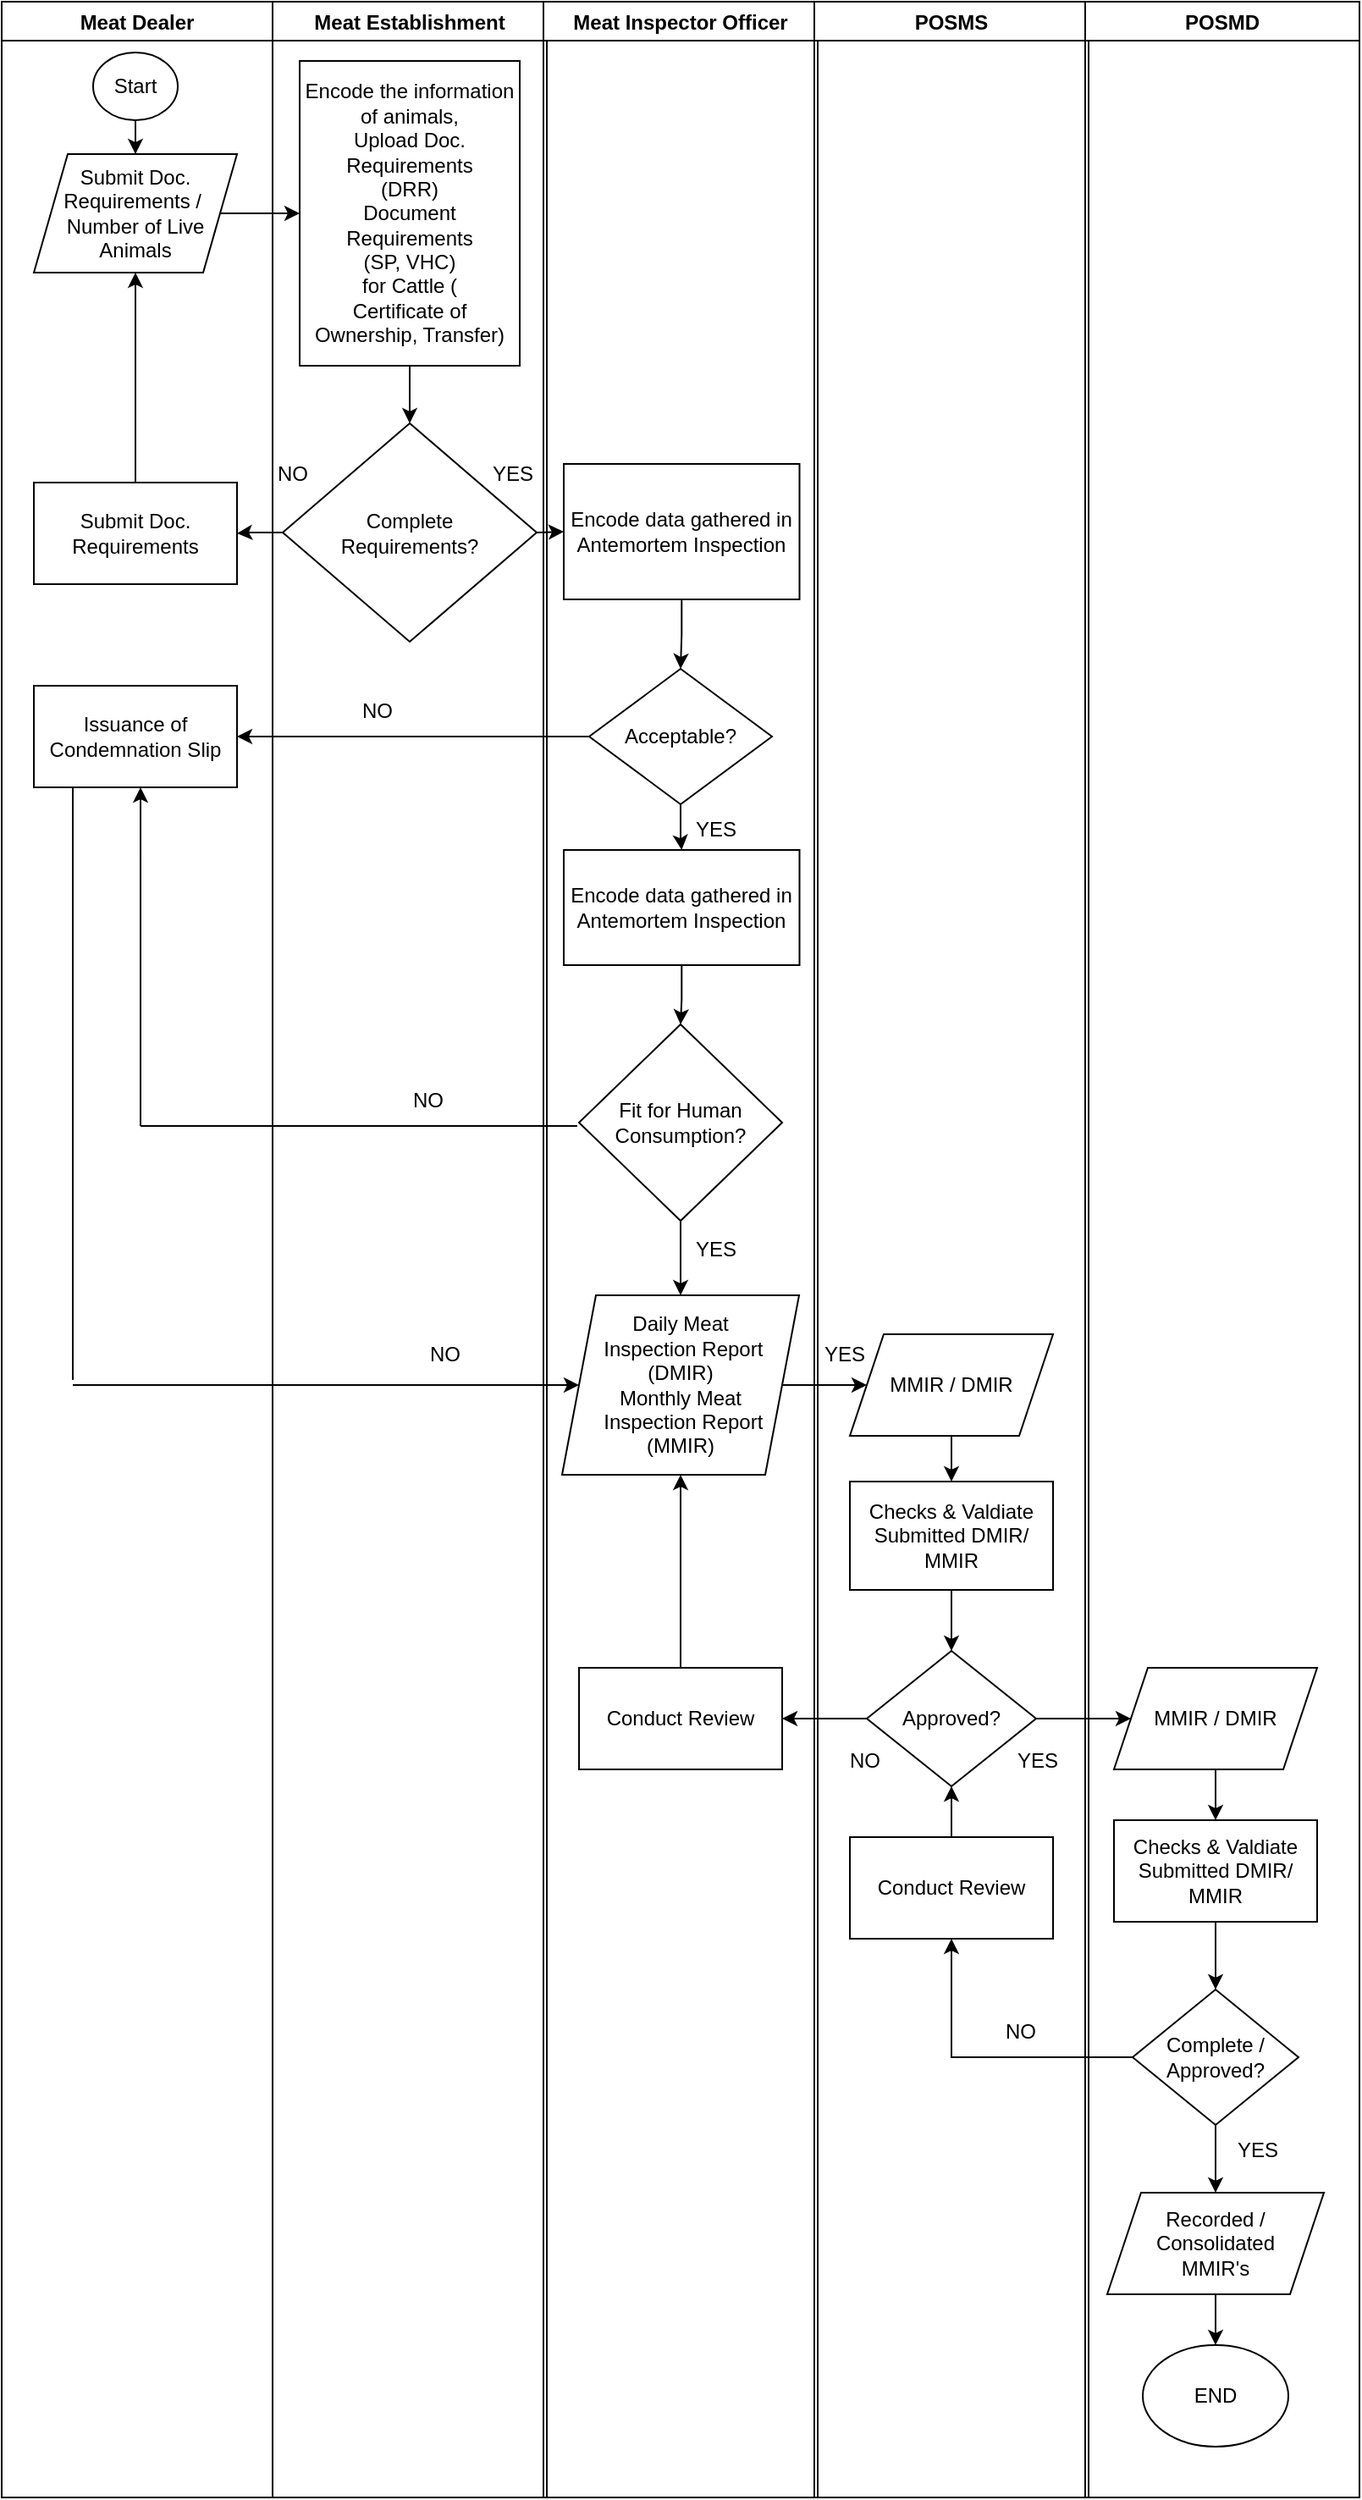 <mxfile version="16.5.1" type="device"><diagram id="o-DdV7JBeJAuKxTUMJWM" name="Page-1"><mxGraphModel dx="2522" dy="553" grid="1" gridSize="10" guides="1" tooltips="1" connect="1" arrows="1" fold="1" page="1" pageScale="1" pageWidth="827" pageHeight="1169" math="0" shadow="0"><root><mxCell id="0"/><mxCell id="1" parent="0"/><mxCell id="oV2qGXbjazfIhU6ZV-aJ-1" value="Meat Dealer" style="swimlane;startSize=23;" parent="1" vertex="1"><mxGeometry x="-1642" y="16" width="160" height="1474" as="geometry"/></mxCell><mxCell id="oV2qGXbjazfIhU6ZV-aJ-2" value="Submit Doc. Requirements /&amp;nbsp; Number of Live Animals" style="shape=parallelogram;perimeter=parallelogramPerimeter;whiteSpace=wrap;html=1;fixedSize=1;" parent="oV2qGXbjazfIhU6ZV-aJ-1" vertex="1"><mxGeometry x="19" y="90" width="120" height="70" as="geometry"/></mxCell><mxCell id="oV2qGXbjazfIhU6ZV-aJ-3" value="" style="edgeStyle=orthogonalEdgeStyle;rounded=0;orthogonalLoop=1;jettySize=auto;html=1;" parent="oV2qGXbjazfIhU6ZV-aJ-1" source="oV2qGXbjazfIhU6ZV-aJ-4" target="oV2qGXbjazfIhU6ZV-aJ-2" edge="1"><mxGeometry relative="1" as="geometry"/></mxCell><mxCell id="oV2qGXbjazfIhU6ZV-aJ-4" value="Start" style="ellipse;whiteSpace=wrap;html=1;" parent="oV2qGXbjazfIhU6ZV-aJ-1" vertex="1"><mxGeometry x="54" y="30" width="50" height="40" as="geometry"/></mxCell><mxCell id="oV2qGXbjazfIhU6ZV-aJ-33" value="Submit Doc. Requirements" style="whiteSpace=wrap;html=1;rounded=0;" parent="oV2qGXbjazfIhU6ZV-aJ-1" vertex="1"><mxGeometry x="19" y="284" width="120" height="60" as="geometry"/></mxCell><mxCell id="oV2qGXbjazfIhU6ZV-aJ-35" value="" style="endArrow=classic;html=1;rounded=0;exitX=0.5;exitY=0;exitDx=0;exitDy=0;entryX=0.5;entryY=1;entryDx=0;entryDy=0;" parent="oV2qGXbjazfIhU6ZV-aJ-1" source="oV2qGXbjazfIhU6ZV-aJ-33" target="oV2qGXbjazfIhU6ZV-aJ-2" edge="1"><mxGeometry width="50" height="50" relative="1" as="geometry"><mxPoint x="272" y="244" as="sourcePoint"/><mxPoint x="322" y="194" as="targetPoint"/></mxGeometry></mxCell><mxCell id="oV2qGXbjazfIhU6ZV-aJ-29" value="Issuance of Condemnation Slip" style="rounded=0;whiteSpace=wrap;html=1;" parent="oV2qGXbjazfIhU6ZV-aJ-1" vertex="1"><mxGeometry x="19.004" y="404" width="120" height="60" as="geometry"/></mxCell><mxCell id="oV2qGXbjazfIhU6ZV-aJ-6" value="Meat Establishment" style="swimlane;" parent="1" vertex="1"><mxGeometry x="-1482" y="16" width="162" height="1474" as="geometry"/></mxCell><mxCell id="oV2qGXbjazfIhU6ZV-aJ-26" value="Encode the information of animals,&lt;br&gt;Upload Doc. Requirements&lt;br&gt;(DRR)&lt;br&gt;Document Requirements&lt;br&gt;(SP, VHC)&lt;br&gt;for Cattle (&lt;br&gt;Certificate of Ownership, Transfer)" style="rounded=0;whiteSpace=wrap;html=1;" parent="oV2qGXbjazfIhU6ZV-aJ-6" vertex="1"><mxGeometry x="16" y="35" width="130" height="180" as="geometry"/></mxCell><mxCell id="oV2qGXbjazfIhU6ZV-aJ-31" value="Complete &lt;br&gt;Requirements?" style="rhombus;whiteSpace=wrap;html=1;rounded=0;" parent="oV2qGXbjazfIhU6ZV-aJ-6" vertex="1"><mxGeometry x="6" y="249" width="150" height="129" as="geometry"/></mxCell><mxCell id="oV2qGXbjazfIhU6ZV-aJ-32" value="" style="edgeStyle=orthogonalEdgeStyle;rounded=0;orthogonalLoop=1;jettySize=auto;html=1;" parent="oV2qGXbjazfIhU6ZV-aJ-6" source="oV2qGXbjazfIhU6ZV-aJ-26" target="oV2qGXbjazfIhU6ZV-aJ-31" edge="1"><mxGeometry relative="1" as="geometry"/></mxCell><mxCell id="oV2qGXbjazfIhU6ZV-aJ-37" value="NO" style="text;html=1;strokeColor=none;fillColor=none;align=center;verticalAlign=middle;whiteSpace=wrap;rounded=0;" parent="oV2qGXbjazfIhU6ZV-aJ-6" vertex="1"><mxGeometry x="-18" y="264" width="60" height="30" as="geometry"/></mxCell><mxCell id="oV2qGXbjazfIhU6ZV-aJ-43" value="YES" style="text;html=1;strokeColor=none;fillColor=none;align=center;verticalAlign=middle;whiteSpace=wrap;rounded=0;" parent="oV2qGXbjazfIhU6ZV-aJ-6" vertex="1"><mxGeometry x="112" y="264" width="60" height="30" as="geometry"/></mxCell><mxCell id="oV2qGXbjazfIhU6ZV-aJ-44" value="NO" style="text;html=1;strokeColor=none;fillColor=none;align=center;verticalAlign=middle;whiteSpace=wrap;rounded=0;" parent="oV2qGXbjazfIhU6ZV-aJ-6" vertex="1"><mxGeometry x="32" y="404" width="60" height="30" as="geometry"/></mxCell><mxCell id="oV2qGXbjazfIhU6ZV-aJ-52" value="NO" style="text;html=1;strokeColor=none;fillColor=none;align=center;verticalAlign=middle;whiteSpace=wrap;rounded=0;" parent="oV2qGXbjazfIhU6ZV-aJ-6" vertex="1"><mxGeometry x="72" y="784" width="60" height="30" as="geometry"/></mxCell><mxCell id="oV2qGXbjazfIhU6ZV-aJ-51" value="" style="endArrow=none;html=1;rounded=0;exitX=0;exitY=0.5;exitDx=0;exitDy=0;" parent="oV2qGXbjazfIhU6ZV-aJ-6" edge="1"><mxGeometry width="50" height="50" relative="1" as="geometry"><mxPoint x="180" y="664" as="sourcePoint"/><mxPoint x="-78" y="664" as="targetPoint"/></mxGeometry></mxCell><mxCell id="egW-OYgxREJvaMw-_OvG-2" value="NO" style="text;html=1;strokeColor=none;fillColor=none;align=center;verticalAlign=middle;whiteSpace=wrap;rounded=0;" vertex="1" parent="oV2qGXbjazfIhU6ZV-aJ-6"><mxGeometry x="62" y="634" width="60" height="30" as="geometry"/></mxCell><mxCell id="oV2qGXbjazfIhU6ZV-aJ-11" value="Meat Inspector Officer" style="swimlane;" parent="1" vertex="1"><mxGeometry x="-1322" y="16" width="162" height="1474" as="geometry"/></mxCell><mxCell id="oV2qGXbjazfIhU6ZV-aJ-38" value="Encode data gathered in Antemortem Inspection" style="whiteSpace=wrap;html=1;rounded=0;" parent="oV2qGXbjazfIhU6ZV-aJ-11" vertex="1"><mxGeometry x="12" y="273" width="139.25" height="80" as="geometry"/></mxCell><mxCell id="oV2qGXbjazfIhU6ZV-aJ-48" value="" style="edgeStyle=orthogonalEdgeStyle;rounded=0;orthogonalLoop=1;jettySize=auto;html=1;" parent="oV2qGXbjazfIhU6ZV-aJ-11" source="oV2qGXbjazfIhU6ZV-aJ-45" target="oV2qGXbjazfIhU6ZV-aJ-47" edge="1"><mxGeometry relative="1" as="geometry"/></mxCell><mxCell id="oV2qGXbjazfIhU6ZV-aJ-45" value="Encode data gathered in Antemortem Inspection" style="whiteSpace=wrap;html=1;rounded=0;" parent="oV2qGXbjazfIhU6ZV-aJ-11" vertex="1"><mxGeometry x="12.0" y="501" width="139.25" height="68" as="geometry"/></mxCell><mxCell id="oV2qGXbjazfIhU6ZV-aJ-56" value="" style="edgeStyle=orthogonalEdgeStyle;rounded=0;orthogonalLoop=1;jettySize=auto;html=1;" parent="oV2qGXbjazfIhU6ZV-aJ-11" source="oV2qGXbjazfIhU6ZV-aJ-47" target="oV2qGXbjazfIhU6ZV-aJ-55" edge="1"><mxGeometry relative="1" as="geometry"/></mxCell><mxCell id="oV2qGXbjazfIhU6ZV-aJ-47" value="Fit for Human Consumption?" style="rhombus;whiteSpace=wrap;html=1;" parent="oV2qGXbjazfIhU6ZV-aJ-11" vertex="1"><mxGeometry x="21" y="604" width="120" height="116" as="geometry"/></mxCell><mxCell id="oV2qGXbjazfIhU6ZV-aJ-55" value="Daily Meat&lt;br&gt;&amp;nbsp;Inspection Report (DMIR)&lt;br&gt;Monthly Meat&lt;br&gt;&amp;nbsp;Inspection Report&lt;br&gt;(MMIR)" style="shape=parallelogram;perimeter=parallelogramPerimeter;whiteSpace=wrap;html=1;fixedSize=1;" parent="oV2qGXbjazfIhU6ZV-aJ-11" vertex="1"><mxGeometry x="11" y="764" width="140" height="106" as="geometry"/></mxCell><mxCell id="oV2qGXbjazfIhU6ZV-aJ-60" value="YES" style="text;html=1;strokeColor=none;fillColor=none;align=center;verticalAlign=middle;whiteSpace=wrap;rounded=0;" parent="oV2qGXbjazfIhU6ZV-aJ-11" vertex="1"><mxGeometry x="72" y="474" width="60" height="30" as="geometry"/></mxCell><mxCell id="oV2qGXbjazfIhU6ZV-aJ-58" value="Conduct Review" style="whiteSpace=wrap;html=1;" parent="oV2qGXbjazfIhU6ZV-aJ-11" vertex="1"><mxGeometry x="21.01" y="984" width="120" height="60" as="geometry"/></mxCell><mxCell id="oV2qGXbjazfIhU6ZV-aJ-73" value="" style="edgeStyle=orthogonalEdgeStyle;rounded=0;orthogonalLoop=1;jettySize=auto;html=1;entryX=0.5;entryY=1;entryDx=0;entryDy=0;" parent="oV2qGXbjazfIhU6ZV-aJ-11" source="oV2qGXbjazfIhU6ZV-aJ-58" target="oV2qGXbjazfIhU6ZV-aJ-55" edge="1"><mxGeometry relative="1" as="geometry"><mxPoint x="81.0" y="920.0" as="targetPoint"/></mxGeometry></mxCell><mxCell id="oV2qGXbjazfIhU6ZV-aJ-40" value="Acceptable?" style="rhombus;whiteSpace=wrap;html=1;rounded=0;" parent="oV2qGXbjazfIhU6ZV-aJ-11" vertex="1"><mxGeometry x="27.01" y="394" width="107.99" height="80" as="geometry"/></mxCell><mxCell id="oV2qGXbjazfIhU6ZV-aJ-46" value="" style="edgeStyle=orthogonalEdgeStyle;rounded=0;orthogonalLoop=1;jettySize=auto;html=1;" parent="oV2qGXbjazfIhU6ZV-aJ-11" source="oV2qGXbjazfIhU6ZV-aJ-40" target="oV2qGXbjazfIhU6ZV-aJ-45" edge="1"><mxGeometry relative="1" as="geometry"/></mxCell><mxCell id="oV2qGXbjazfIhU6ZV-aJ-41" value="" style="edgeStyle=orthogonalEdgeStyle;rounded=0;orthogonalLoop=1;jettySize=auto;html=1;" parent="oV2qGXbjazfIhU6ZV-aJ-11" source="oV2qGXbjazfIhU6ZV-aJ-38" target="oV2qGXbjazfIhU6ZV-aJ-40" edge="1"><mxGeometry relative="1" as="geometry"/></mxCell><mxCell id="egW-OYgxREJvaMw-_OvG-1" value="YES" style="text;html=1;strokeColor=none;fillColor=none;align=center;verticalAlign=middle;whiteSpace=wrap;rounded=0;" vertex="1" parent="oV2qGXbjazfIhU6ZV-aJ-11"><mxGeometry x="72" y="722" width="60" height="30" as="geometry"/></mxCell><mxCell id="oV2qGXbjazfIhU6ZV-aJ-16" value="POSMS" style="swimlane;" parent="1" vertex="1"><mxGeometry x="-1162" y="16" width="162" height="1474" as="geometry"/></mxCell><mxCell id="IRHCYmvG74S-3f2dQOY7-6" value="" style="edgeStyle=orthogonalEdgeStyle;rounded=0;orthogonalLoop=1;jettySize=auto;html=1;" parent="oV2qGXbjazfIhU6ZV-aJ-16" source="oV2qGXbjazfIhU6ZV-aJ-69" target="IRHCYmvG74S-3f2dQOY7-5" edge="1"><mxGeometry relative="1" as="geometry"/></mxCell><mxCell id="oV2qGXbjazfIhU6ZV-aJ-69" value="MMIR / DMIR" style="shape=parallelogram;perimeter=parallelogramPerimeter;whiteSpace=wrap;html=1;fixedSize=1;" parent="oV2qGXbjazfIhU6ZV-aJ-16" vertex="1"><mxGeometry x="21" y="787" width="120" height="60" as="geometry"/></mxCell><mxCell id="oV2qGXbjazfIhU6ZV-aJ-62" value="Approved?" style="rhombus;whiteSpace=wrap;html=1;" parent="oV2qGXbjazfIhU6ZV-aJ-16" vertex="1"><mxGeometry x="31" y="974" width="100" height="80" as="geometry"/></mxCell><mxCell id="IRHCYmvG74S-3f2dQOY7-4" value="NO" style="text;html=1;strokeColor=none;fillColor=none;align=center;verticalAlign=middle;whiteSpace=wrap;rounded=0;" parent="oV2qGXbjazfIhU6ZV-aJ-16" vertex="1"><mxGeometry y="1024" width="60" height="30" as="geometry"/></mxCell><mxCell id="IRHCYmvG74S-3f2dQOY7-8" value="" style="edgeStyle=orthogonalEdgeStyle;rounded=0;orthogonalLoop=1;jettySize=auto;html=1;entryX=0.5;entryY=0;entryDx=0;entryDy=0;" parent="oV2qGXbjazfIhU6ZV-aJ-16" source="IRHCYmvG74S-3f2dQOY7-5" target="oV2qGXbjazfIhU6ZV-aJ-62" edge="1"><mxGeometry relative="1" as="geometry"/></mxCell><mxCell id="IRHCYmvG74S-3f2dQOY7-5" value="Checks &amp;amp; Valdiate&lt;br&gt;Submitted DMIR/ MMIR" style="whiteSpace=wrap;html=1;" parent="oV2qGXbjazfIhU6ZV-aJ-16" vertex="1"><mxGeometry x="21" y="874" width="120" height="64" as="geometry"/></mxCell><mxCell id="IRHCYmvG74S-3f2dQOY7-3" value="YES" style="text;html=1;strokeColor=none;fillColor=none;align=center;verticalAlign=middle;whiteSpace=wrap;rounded=0;" parent="oV2qGXbjazfIhU6ZV-aJ-16" vertex="1"><mxGeometry x="102" y="1024" width="60" height="30" as="geometry"/></mxCell><mxCell id="IRHCYmvG74S-3f2dQOY7-17" style="edgeStyle=orthogonalEdgeStyle;rounded=0;orthogonalLoop=1;jettySize=auto;html=1;entryX=0.5;entryY=1;entryDx=0;entryDy=0;" parent="oV2qGXbjazfIhU6ZV-aJ-16" source="IRHCYmvG74S-3f2dQOY7-15" target="oV2qGXbjazfIhU6ZV-aJ-62" edge="1"><mxGeometry relative="1" as="geometry"/></mxCell><mxCell id="IRHCYmvG74S-3f2dQOY7-15" value="Conduct Review" style="whiteSpace=wrap;html=1;" parent="oV2qGXbjazfIhU6ZV-aJ-16" vertex="1"><mxGeometry x="21" y="1084" width="120" height="60" as="geometry"/></mxCell><mxCell id="IRHCYmvG74S-3f2dQOY7-22" value="NO" style="text;html=1;strokeColor=none;fillColor=none;align=center;verticalAlign=middle;whiteSpace=wrap;rounded=0;" parent="oV2qGXbjazfIhU6ZV-aJ-16" vertex="1"><mxGeometry x="92" y="1184" width="60" height="30" as="geometry"/></mxCell><mxCell id="egW-OYgxREJvaMw-_OvG-3" value="YES" style="text;html=1;strokeColor=none;fillColor=none;align=center;verticalAlign=middle;whiteSpace=wrap;rounded=0;" vertex="1" parent="oV2qGXbjazfIhU6ZV-aJ-16"><mxGeometry x="-12" y="784" width="60" height="30" as="geometry"/></mxCell><mxCell id="oV2qGXbjazfIhU6ZV-aJ-21" value="POSMD" style="swimlane;" parent="1" vertex="1"><mxGeometry x="-1002" y="16" width="162" height="1474" as="geometry"/></mxCell><mxCell id="IRHCYmvG74S-3f2dQOY7-12" value="" style="edgeStyle=orthogonalEdgeStyle;rounded=0;orthogonalLoop=1;jettySize=auto;html=1;" parent="oV2qGXbjazfIhU6ZV-aJ-21" source="IRHCYmvG74S-3f2dQOY7-9" target="IRHCYmvG74S-3f2dQOY7-11" edge="1"><mxGeometry relative="1" as="geometry"/></mxCell><mxCell id="IRHCYmvG74S-3f2dQOY7-9" value="MMIR / DMIR" style="shape=parallelogram;perimeter=parallelogramPerimeter;whiteSpace=wrap;html=1;fixedSize=1;" parent="oV2qGXbjazfIhU6ZV-aJ-21" vertex="1"><mxGeometry x="17" y="984" width="120" height="60" as="geometry"/></mxCell><mxCell id="IRHCYmvG74S-3f2dQOY7-14" value="" style="edgeStyle=orthogonalEdgeStyle;rounded=0;orthogonalLoop=1;jettySize=auto;html=1;" parent="oV2qGXbjazfIhU6ZV-aJ-21" source="IRHCYmvG74S-3f2dQOY7-11" target="IRHCYmvG74S-3f2dQOY7-13" edge="1"><mxGeometry relative="1" as="geometry"/></mxCell><mxCell id="IRHCYmvG74S-3f2dQOY7-11" value="&lt;span&gt;Checks &amp;amp; Valdiate&lt;/span&gt;&lt;br&gt;&lt;span&gt;Submitted DMIR/ MMIR&lt;/span&gt;" style="whiteSpace=wrap;html=1;" parent="oV2qGXbjazfIhU6ZV-aJ-21" vertex="1"><mxGeometry x="17" y="1074" width="120" height="60" as="geometry"/></mxCell><mxCell id="IRHCYmvG74S-3f2dQOY7-25" value="" style="edgeStyle=orthogonalEdgeStyle;rounded=0;orthogonalLoop=1;jettySize=auto;html=1;" parent="oV2qGXbjazfIhU6ZV-aJ-21" source="IRHCYmvG74S-3f2dQOY7-13" target="IRHCYmvG74S-3f2dQOY7-20" edge="1"><mxGeometry relative="1" as="geometry"/></mxCell><mxCell id="IRHCYmvG74S-3f2dQOY7-13" value="Complete / Approved?" style="rhombus;whiteSpace=wrap;html=1;" parent="oV2qGXbjazfIhU6ZV-aJ-21" vertex="1"><mxGeometry x="28" y="1174" width="98" height="80" as="geometry"/></mxCell><mxCell id="IRHCYmvG74S-3f2dQOY7-24" value="" style="edgeStyle=orthogonalEdgeStyle;rounded=0;orthogonalLoop=1;jettySize=auto;html=1;" parent="oV2qGXbjazfIhU6ZV-aJ-21" source="IRHCYmvG74S-3f2dQOY7-20" target="IRHCYmvG74S-3f2dQOY7-23" edge="1"><mxGeometry relative="1" as="geometry"/></mxCell><mxCell id="IRHCYmvG74S-3f2dQOY7-20" value="&lt;span&gt;Recorded / Consolidated&lt;/span&gt;&lt;br&gt;&lt;span&gt;MMIR's&lt;/span&gt;" style="shape=parallelogram;perimeter=parallelogramPerimeter;whiteSpace=wrap;html=1;fixedSize=1;" parent="oV2qGXbjazfIhU6ZV-aJ-21" vertex="1"><mxGeometry x="13" y="1294" width="128" height="60" as="geometry"/></mxCell><mxCell id="IRHCYmvG74S-3f2dQOY7-23" value="END" style="ellipse;whiteSpace=wrap;html=1;" parent="oV2qGXbjazfIhU6ZV-aJ-21" vertex="1"><mxGeometry x="34" y="1384" width="86" height="60" as="geometry"/></mxCell><mxCell id="IRHCYmvG74S-3f2dQOY7-21" value="YES" style="text;html=1;strokeColor=none;fillColor=none;align=center;verticalAlign=middle;whiteSpace=wrap;rounded=0;" parent="oV2qGXbjazfIhU6ZV-aJ-21" vertex="1"><mxGeometry x="72" y="1254" width="60" height="30" as="geometry"/></mxCell><mxCell id="oV2qGXbjazfIhU6ZV-aJ-30" value="" style="edgeStyle=orthogonalEdgeStyle;rounded=0;orthogonalLoop=1;jettySize=auto;html=1;" parent="1" source="oV2qGXbjazfIhU6ZV-aJ-2" target="oV2qGXbjazfIhU6ZV-aJ-26" edge="1"><mxGeometry relative="1" as="geometry"/></mxCell><mxCell id="oV2qGXbjazfIhU6ZV-aJ-34" value="" style="edgeStyle=orthogonalEdgeStyle;rounded=0;orthogonalLoop=1;jettySize=auto;html=1;" parent="1" source="oV2qGXbjazfIhU6ZV-aJ-31" target="oV2qGXbjazfIhU6ZV-aJ-33" edge="1"><mxGeometry relative="1" as="geometry"/></mxCell><mxCell id="oV2qGXbjazfIhU6ZV-aJ-39" value="" style="endArrow=classic;html=1;rounded=0;exitX=1;exitY=0.5;exitDx=0;exitDy=0;entryX=0;entryY=0.5;entryDx=0;entryDy=0;" parent="1" source="oV2qGXbjazfIhU6ZV-aJ-31" target="oV2qGXbjazfIhU6ZV-aJ-38" edge="1"><mxGeometry width="50" height="50" relative="1" as="geometry"><mxPoint x="-1370" y="260" as="sourcePoint"/><mxPoint x="-1320" y="210" as="targetPoint"/></mxGeometry></mxCell><mxCell id="oV2qGXbjazfIhU6ZV-aJ-42" value="" style="endArrow=classic;html=1;rounded=0;exitX=0;exitY=0.5;exitDx=0;exitDy=0;entryX=1;entryY=0.5;entryDx=0;entryDy=0;" parent="1" source="oV2qGXbjazfIhU6ZV-aJ-40" target="oV2qGXbjazfIhU6ZV-aJ-29" edge="1"><mxGeometry width="50" height="50" relative="1" as="geometry"><mxPoint x="-1295" y="379" as="sourcePoint"/><mxPoint x="-1499.996" y="373.585" as="targetPoint"/></mxGeometry></mxCell><mxCell id="oV2qGXbjazfIhU6ZV-aJ-50" value="" style="endArrow=classic;html=1;rounded=0;entryX=0.5;entryY=1;entryDx=0;entryDy=0;" parent="1" edge="1"><mxGeometry width="50" height="50" relative="1" as="geometry"><mxPoint x="-1560" y="680" as="sourcePoint"/><mxPoint x="-1559.996" y="480" as="targetPoint"/></mxGeometry></mxCell><mxCell id="oV2qGXbjazfIhU6ZV-aJ-70" value="" style="edgeStyle=orthogonalEdgeStyle;rounded=0;orthogonalLoop=1;jettySize=auto;html=1;" parent="1" source="oV2qGXbjazfIhU6ZV-aJ-55" target="oV2qGXbjazfIhU6ZV-aJ-69" edge="1"><mxGeometry relative="1" as="geometry"/></mxCell><mxCell id="IRHCYmvG74S-3f2dQOY7-2" value="" style="endArrow=classic;html=1;rounded=0;exitX=0;exitY=0.5;exitDx=0;exitDy=0;entryX=1;entryY=0.5;entryDx=0;entryDy=0;" parent="1" source="oV2qGXbjazfIhU6ZV-aJ-62" target="oV2qGXbjazfIhU6ZV-aJ-58" edge="1"><mxGeometry width="50" height="50" relative="1" as="geometry"><mxPoint x="-1170" y="840" as="sourcePoint"/><mxPoint x="-1180" y="1000" as="targetPoint"/></mxGeometry></mxCell><mxCell id="IRHCYmvG74S-3f2dQOY7-10" value="" style="edgeStyle=orthogonalEdgeStyle;rounded=0;orthogonalLoop=1;jettySize=auto;html=1;" parent="1" source="oV2qGXbjazfIhU6ZV-aJ-62" target="IRHCYmvG74S-3f2dQOY7-9" edge="1"><mxGeometry relative="1" as="geometry"/></mxCell><mxCell id="IRHCYmvG74S-3f2dQOY7-16" value="" style="edgeStyle=orthogonalEdgeStyle;rounded=0;orthogonalLoop=1;jettySize=auto;html=1;" parent="1" source="IRHCYmvG74S-3f2dQOY7-13" target="IRHCYmvG74S-3f2dQOY7-15" edge="1"><mxGeometry relative="1" as="geometry"/></mxCell><mxCell id="IRHCYmvG74S-3f2dQOY7-27" value="" style="endArrow=none;html=1;rounded=0;" parent="1" edge="1"><mxGeometry width="50" height="50" relative="1" as="geometry"><mxPoint x="-1600" y="480" as="sourcePoint"/><mxPoint x="-1600" y="830" as="targetPoint"/></mxGeometry></mxCell><mxCell id="IRHCYmvG74S-3f2dQOY7-28" value="" style="endArrow=classic;html=1;rounded=0;" parent="1" target="oV2qGXbjazfIhU6ZV-aJ-55" edge="1"><mxGeometry width="50" height="50" relative="1" as="geometry"><mxPoint x="-1600" y="833" as="sourcePoint"/><mxPoint x="-1320" y="660" as="targetPoint"/></mxGeometry></mxCell></root></mxGraphModel></diagram></mxfile>